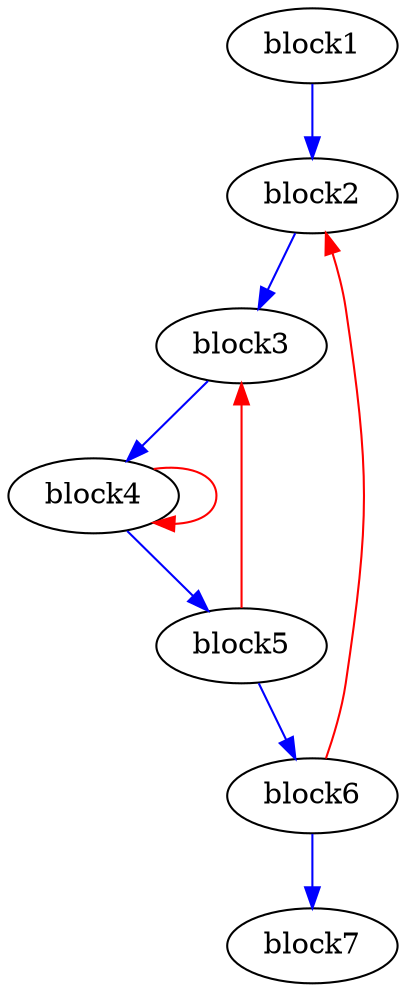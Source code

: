 Digraph G {
	splines=spline;
//DHLS version: 0.1.1" [shape = "none" pos = "20,20!"]
		"block1";
		"block2";
		"block3";
		"block4";
		"block5";
		"block6";
		"block7";
		"block1" -> "block2" [color = "blue", freq = 1];
		"block2" -> "block3" [color = "blue", freq = 32];
		"block3" -> "block4" [color = "blue", freq = 1024];
		"block4" -> "block4" [color = "red", freq = 31744];
		"block4" -> "block5" [color = "blue", freq = 1024];
		"block5" -> "block3" [color = "red", freq = 992];
		"block5" -> "block6" [color = "blue", freq = 32];
		"block6" -> "block2" [color = "red", freq = 31];
		"block6" -> "block7" [color = "blue", freq = 1];
}